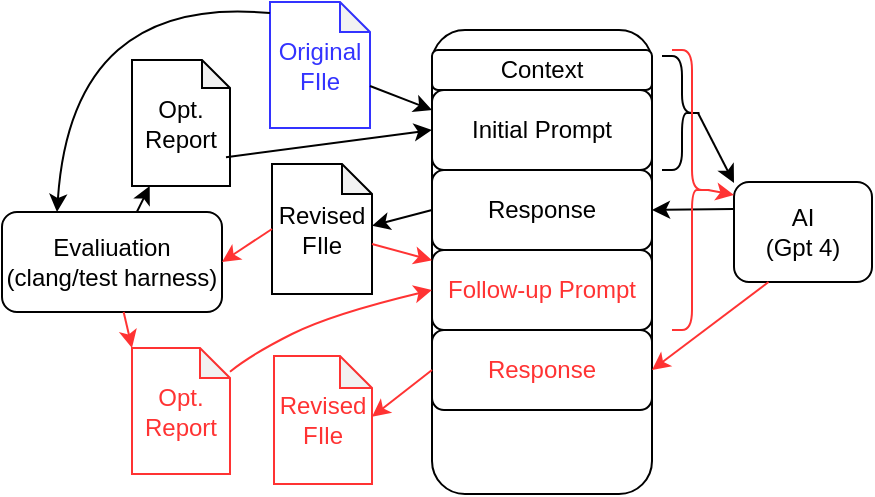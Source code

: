 <mxfile version="24.6.5" type="device">
  <diagram name="Page-1" id="URs7sFwrlrl73kKegKTF">
    <mxGraphModel dx="1434" dy="788" grid="1" gridSize="10" guides="1" tooltips="1" connect="1" arrows="1" fold="1" page="1" pageScale="1" pageWidth="850" pageHeight="1100" math="0" shadow="0">
      <root>
        <mxCell id="0" />
        <mxCell id="1" parent="0" />
        <mxCell id="ZFQjSwjK31iPssHgUQ-2-1" value="" style="rounded=1;whiteSpace=wrap;html=1;" parent="1" vertex="1">
          <mxGeometry x="360" y="338" width="110" height="232" as="geometry" />
        </mxCell>
        <mxCell id="ZFQjSwjK31iPssHgUQ-2-2" value="&lt;div&gt;Context&lt;/div&gt;" style="rounded=1;whiteSpace=wrap;html=1;" parent="1" vertex="1">
          <mxGeometry x="360" y="348" width="110" height="20" as="geometry" />
        </mxCell>
        <mxCell id="ZFQjSwjK31iPssHgUQ-2-3" value="&lt;div&gt;Initial Prompt&lt;/div&gt;" style="rounded=1;whiteSpace=wrap;html=1;" parent="1" vertex="1">
          <mxGeometry x="360" y="368" width="110" height="40" as="geometry" />
        </mxCell>
        <mxCell id="ZFQjSwjK31iPssHgUQ-2-4" value="&lt;div&gt;Response&lt;/div&gt;" style="rounded=1;whiteSpace=wrap;html=1;" parent="1" vertex="1">
          <mxGeometry x="360" y="408" width="110" height="40" as="geometry" />
        </mxCell>
        <mxCell id="ZFQjSwjK31iPssHgUQ-2-5" value="&lt;div&gt;&lt;font color=&quot;#ff3333&quot;&gt;Follow-up Prompt&lt;/font&gt;&lt;/div&gt;" style="rounded=1;whiteSpace=wrap;html=1;" parent="1" vertex="1">
          <mxGeometry x="360" y="448" width="110" height="40" as="geometry" />
        </mxCell>
        <mxCell id="ZFQjSwjK31iPssHgUQ-2-6" value="&lt;div&gt;&lt;font color=&quot;#ff3333&quot;&gt;Response&lt;/font&gt;&lt;/div&gt;" style="rounded=1;whiteSpace=wrap;html=1;" parent="1" vertex="1">
          <mxGeometry x="360" y="488" width="110" height="40" as="geometry" />
        </mxCell>
        <mxCell id="ZFQjSwjK31iPssHgUQ-2-8" value="&lt;div&gt;&lt;span style=&quot;color: rgb(51, 51, 255); background-color: initial;&quot;&gt;Original&lt;/span&gt;&lt;br&gt;&lt;/div&gt;&lt;div&gt;&lt;font color=&quot;#3333ff&quot;&gt;FIle&lt;/font&gt;&lt;/div&gt;" style="shape=note;whiteSpace=wrap;html=1;backgroundOutline=1;darkOpacity=0.05;strokeColor=#3333FF;size=15;" parent="1" vertex="1">
          <mxGeometry x="279" y="324" width="50" height="63" as="geometry" />
        </mxCell>
        <mxCell id="ZFQjSwjK31iPssHgUQ-2-10" value="&lt;div&gt;Opt.&lt;/div&gt;&lt;div&gt;Report&lt;/div&gt;" style="shape=note;whiteSpace=wrap;html=1;backgroundOutline=1;darkOpacity=0.05;size=14;" parent="1" vertex="1">
          <mxGeometry x="210" y="353" width="49" height="63" as="geometry" />
        </mxCell>
        <mxCell id="ZFQjSwjK31iPssHgUQ-2-12" value="&lt;div&gt;Evaliuation&lt;/div&gt;&lt;div&gt;(clang/test harness)&lt;/div&gt;" style="rounded=1;whiteSpace=wrap;html=1;" parent="1" vertex="1">
          <mxGeometry x="145" y="429" width="110" height="50" as="geometry" />
        </mxCell>
        <mxCell id="ZFQjSwjK31iPssHgUQ-2-15" value="" style="endArrow=classic;html=1;rounded=0;" parent="1" source="ZFQjSwjK31iPssHgUQ-2-12" target="ZFQjSwjK31iPssHgUQ-2-10" edge="1">
          <mxGeometry width="50" height="50" relative="1" as="geometry">
            <mxPoint x="256" y="428" as="sourcePoint" />
            <mxPoint x="451" y="443" as="targetPoint" />
          </mxGeometry>
        </mxCell>
        <mxCell id="ZFQjSwjK31iPssHgUQ-2-16" value="" style="curved=1;endArrow=classic;html=1;rounded=0;entryX=0;entryY=0.25;entryDx=0;entryDy=0;exitX=0;exitY=0;exitDx=50;exitDy=42;exitPerimeter=0;" parent="1" source="ZFQjSwjK31iPssHgUQ-2-8" target="ZFQjSwjK31iPssHgUQ-2-3" edge="1">
          <mxGeometry width="50" height="50" relative="1" as="geometry">
            <mxPoint x="400" y="317" as="sourcePoint" />
            <mxPoint x="330" y="350" as="targetPoint" />
          </mxGeometry>
        </mxCell>
        <mxCell id="ZFQjSwjK31iPssHgUQ-2-18" value="" style="endArrow=classic;html=1;rounded=0;entryX=0;entryY=0.5;entryDx=0;entryDy=0;exitX=0.959;exitY=0.771;exitDx=0;exitDy=0;exitPerimeter=0;" parent="1" source="ZFQjSwjK31iPssHgUQ-2-10" target="ZFQjSwjK31iPssHgUQ-2-3" edge="1">
          <mxGeometry width="50" height="50" relative="1" as="geometry">
            <mxPoint x="292" y="497" as="sourcePoint" />
            <mxPoint x="342" y="447" as="targetPoint" />
          </mxGeometry>
        </mxCell>
        <mxCell id="ZFQjSwjK31iPssHgUQ-2-20" value="&lt;div&gt;AI&lt;/div&gt;&lt;div&gt;(Gpt 4)&lt;br&gt;&lt;/div&gt;" style="rounded=1;whiteSpace=wrap;html=1;" parent="1" vertex="1">
          <mxGeometry x="511" y="414" width="69" height="50" as="geometry" />
        </mxCell>
        <mxCell id="ZFQjSwjK31iPssHgUQ-2-22" value="" style="endArrow=classic;html=1;rounded=0;entryX=1;entryY=0.5;entryDx=0;entryDy=0;" parent="1" target="ZFQjSwjK31iPssHgUQ-2-4" edge="1">
          <mxGeometry width="50" height="50" relative="1" as="geometry">
            <mxPoint x="511" y="427.457" as="sourcePoint" />
            <mxPoint x="450" y="368" as="targetPoint" />
          </mxGeometry>
        </mxCell>
        <mxCell id="ZFQjSwjK31iPssHgUQ-2-23" value="&lt;div&gt;Revised&lt;/div&gt;&lt;div&gt;FIle&lt;/div&gt;" style="shape=note;whiteSpace=wrap;html=1;backgroundOutline=1;darkOpacity=0.05;size=15;" parent="1" vertex="1">
          <mxGeometry x="280" y="405" width="50" height="65" as="geometry" />
        </mxCell>
        <mxCell id="ZFQjSwjK31iPssHgUQ-2-28" value="&lt;div&gt;&lt;span style=&quot;color: rgb(255, 51, 51); background-color: initial;&quot;&gt;Opt.&lt;/span&gt;&lt;br&gt;&lt;/div&gt;&lt;div&gt;&lt;font color=&quot;#ff3333&quot;&gt;Report&lt;/font&gt;&lt;/div&gt;" style="shape=note;whiteSpace=wrap;html=1;backgroundOutline=1;darkOpacity=0.05;strokeColor=#FF3333;size=15;" parent="1" vertex="1">
          <mxGeometry x="210" y="497" width="49" height="63" as="geometry" />
        </mxCell>
        <mxCell id="ZFQjSwjK31iPssHgUQ-2-33" value="" style="shape=curlyBracket;whiteSpace=wrap;html=1;rounded=1;flipH=1;labelPosition=right;verticalLabelPosition=middle;align=left;verticalAlign=middle;" parent="1" vertex="1">
          <mxGeometry x="475" y="351" width="20" height="57" as="geometry" />
        </mxCell>
        <mxCell id="ZFQjSwjK31iPssHgUQ-2-34" value="" style="endArrow=classic;html=1;rounded=0;entryX=0;entryY=0.25;entryDx=0;entryDy=0;exitX=0.1;exitY=0.5;exitDx=0;exitDy=0;exitPerimeter=0;" parent="1" source="ZFQjSwjK31iPssHgUQ-2-33" edge="1">
          <mxGeometry width="50" height="50" relative="1" as="geometry">
            <mxPoint x="400" y="458" as="sourcePoint" />
            <mxPoint x="511" y="414.5" as="targetPoint" />
          </mxGeometry>
        </mxCell>
        <mxCell id="ZFQjSwjK31iPssHgUQ-2-35" value="" style="shape=curlyBracket;whiteSpace=wrap;html=1;rounded=1;flipH=1;labelPosition=right;verticalLabelPosition=middle;align=left;verticalAlign=middle;strokeColor=#FF3333;" parent="1" vertex="1">
          <mxGeometry x="480" y="348" width="20" height="140" as="geometry" />
        </mxCell>
        <mxCell id="ZFQjSwjK31iPssHgUQ-2-36" value="" style="endArrow=classic;html=1;rounded=0;strokeColor=#FF3333;exitX=0.1;exitY=0.5;exitDx=0;exitDy=0;exitPerimeter=0;" parent="1" source="ZFQjSwjK31iPssHgUQ-2-35" edge="1">
          <mxGeometry width="50" height="50" relative="1" as="geometry">
            <mxPoint x="575" y="548" as="sourcePoint" />
            <mxPoint x="511" y="420.463" as="targetPoint" />
          </mxGeometry>
        </mxCell>
        <mxCell id="ZFQjSwjK31iPssHgUQ-2-37" value="" style="endArrow=classic;html=1;rounded=0;entryX=1;entryY=0.5;entryDx=0;entryDy=0;exitX=0;exitY=0.5;exitDx=0;exitDy=0;exitPerimeter=0;strokeColor=#FF3333;" parent="1" source="ZFQjSwjK31iPssHgUQ-2-23" target="ZFQjSwjK31iPssHgUQ-2-12" edge="1">
          <mxGeometry width="50" height="50" relative="1" as="geometry">
            <mxPoint x="150" y="490" as="sourcePoint" />
            <mxPoint x="200" y="440" as="targetPoint" />
          </mxGeometry>
        </mxCell>
        <mxCell id="ZFQjSwjK31iPssHgUQ-2-38" value="" style="endArrow=classic;html=1;rounded=0;entryX=0;entryY=0;entryDx=0;entryDy=0;entryPerimeter=0;strokeColor=#FF3333;" parent="1" source="ZFQjSwjK31iPssHgUQ-2-12" target="ZFQjSwjK31iPssHgUQ-2-28" edge="1">
          <mxGeometry width="50" height="50" relative="1" as="geometry">
            <mxPoint x="210" y="480" as="sourcePoint" />
            <mxPoint x="451" y="467" as="targetPoint" />
          </mxGeometry>
        </mxCell>
        <mxCell id="ZFQjSwjK31iPssHgUQ-2-39" value="&lt;div&gt;&lt;span style=&quot;color: rgb(255, 51, 51); background-color: initial;&quot;&gt;Revised&lt;/span&gt;&lt;br&gt;&lt;/div&gt;&lt;div&gt;&lt;font color=&quot;#ff3333&quot;&gt;FIle&lt;/font&gt;&lt;/div&gt;" style="shape=note;whiteSpace=wrap;html=1;backgroundOutline=1;darkOpacity=0.05;strokeColor=#FF3333;size=16;" parent="1" vertex="1">
          <mxGeometry x="281" y="501" width="49" height="64" as="geometry" />
        </mxCell>
        <mxCell id="ZFQjSwjK31iPssHgUQ-2-40" value="" style="endArrow=classic;html=1;rounded=0;strokeColor=#FF3333;exitX=0;exitY=0;exitDx=50;exitDy=40;exitPerimeter=0;" parent="1" source="ZFQjSwjK31iPssHgUQ-2-23" target="ZFQjSwjK31iPssHgUQ-2-5" edge="1">
          <mxGeometry width="50" height="50" relative="1" as="geometry">
            <mxPoint x="330" y="500" as="sourcePoint" />
            <mxPoint x="218" y="487" as="targetPoint" />
          </mxGeometry>
        </mxCell>
        <mxCell id="ZFQjSwjK31iPssHgUQ-2-41" value="" style="endArrow=classic;html=1;rounded=0;entryX=1;entryY=0.475;entryDx=0;entryDy=0;entryPerimeter=0;exitX=0;exitY=0.5;exitDx=0;exitDy=0;" parent="1" source="ZFQjSwjK31iPssHgUQ-2-4" target="ZFQjSwjK31iPssHgUQ-2-23" edge="1">
          <mxGeometry width="50" height="50" relative="1" as="geometry">
            <mxPoint x="610" y="540" as="sourcePoint" />
            <mxPoint x="660" y="490" as="targetPoint" />
          </mxGeometry>
        </mxCell>
        <mxCell id="ZFQjSwjK31iPssHgUQ-2-42" value="" style="endArrow=classic;html=1;rounded=0;entryX=1;entryY=0.5;entryDx=0;entryDy=0;strokeColor=#FF3333;exitX=0.25;exitY=1;exitDx=0;exitDy=0;" parent="1" source="ZFQjSwjK31iPssHgUQ-2-20" target="ZFQjSwjK31iPssHgUQ-2-6" edge="1">
          <mxGeometry width="50" height="50" relative="1" as="geometry">
            <mxPoint x="522.198" y="452" as="sourcePoint" />
            <mxPoint x="660" y="478" as="targetPoint" />
          </mxGeometry>
        </mxCell>
        <mxCell id="ZFQjSwjK31iPssHgUQ-2-44" value="" style="curved=1;endArrow=classic;html=1;rounded=0;entryX=0.25;entryY=0;entryDx=0;entryDy=0;exitX=0;exitY=0.088;exitDx=0;exitDy=0;exitPerimeter=0;" parent="1" source="ZFQjSwjK31iPssHgUQ-2-8" target="ZFQjSwjK31iPssHgUQ-2-12" edge="1">
          <mxGeometry width="50" height="50" relative="1" as="geometry">
            <mxPoint x="610" y="540" as="sourcePoint" />
            <mxPoint x="660" y="490" as="targetPoint" />
            <Array as="points">
              <mxPoint x="180" y="320" />
            </Array>
          </mxGeometry>
        </mxCell>
        <mxCell id="ZFQjSwjK31iPssHgUQ-2-45" value="" style="curved=1;endArrow=classic;html=1;rounded=0;entryX=0;entryY=0.5;entryDx=0;entryDy=0;strokeColor=#FF3333;" parent="1" source="ZFQjSwjK31iPssHgUQ-2-28" target="ZFQjSwjK31iPssHgUQ-2-5" edge="1">
          <mxGeometry width="50" height="50" relative="1" as="geometry">
            <mxPoint x="610" y="490" as="sourcePoint" />
            <mxPoint x="660" y="440" as="targetPoint" />
            <Array as="points">
              <mxPoint x="270" y="500" />
              <mxPoint x="310" y="480" />
            </Array>
          </mxGeometry>
        </mxCell>
        <mxCell id="ZFQjSwjK31iPssHgUQ-2-48" value="" style="endArrow=classic;html=1;rounded=0;strokeColor=#FF3333;exitX=0;exitY=0.5;exitDx=0;exitDy=0;entryX=1;entryY=0.475;entryDx=0;entryDy=0;entryPerimeter=0;" parent="1" source="ZFQjSwjK31iPssHgUQ-2-6" target="ZFQjSwjK31iPssHgUQ-2-39" edge="1">
          <mxGeometry width="50" height="50" relative="1" as="geometry">
            <mxPoint x="570" y="474" as="sourcePoint" />
            <mxPoint x="480" y="530" as="targetPoint" />
          </mxGeometry>
        </mxCell>
      </root>
    </mxGraphModel>
  </diagram>
</mxfile>
